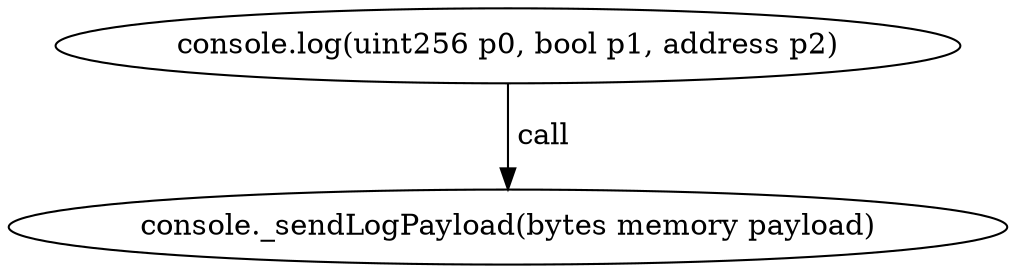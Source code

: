 digraph "" {
	graph [bb="0,0,413.08,124.8"];
	node [label="\N"];
	"console.log(uint256 p0, bool p1, address p2)"	 [height=0.5,
		pos="206.54,106.8",
		width=5.0896];
	"console._sendLogPayload(bytes memory payload)"	 [height=0.5,
		pos="206.54,18",
		width=5.7372];
	"console.log(uint256 p0, bool p1, address p2)" -> "console._sendLogPayload(bytes memory payload)" [key=call,
	label=" call",
	lp="218.39,62.4",
	pos="e,206.54,36.072 206.54,88.401 206.54,76.295 206.54,60.208 206.54,46.467"];
}
digraph "" {
	graph [bb="0,0,413.08,124.8"];
	node [label="\N"];
	"console.log(uint256 p0, bool p1, address p2)"	 [height=0.5,
		pos="206.54,106.8",
		width=5.0896];
	"console._sendLogPayload(bytes memory payload)"	 [height=0.5,
		pos="206.54,18",
		width=5.7372];
	"console.log(uint256 p0, bool p1, address p2)" -> "console._sendLogPayload(bytes memory payload)" [key=call,
	label=" call",
	lp="218.39,62.4",
	pos="e,206.54,36.072 206.54,88.401 206.54,76.295 206.54,60.208 206.54,46.467"];
}
